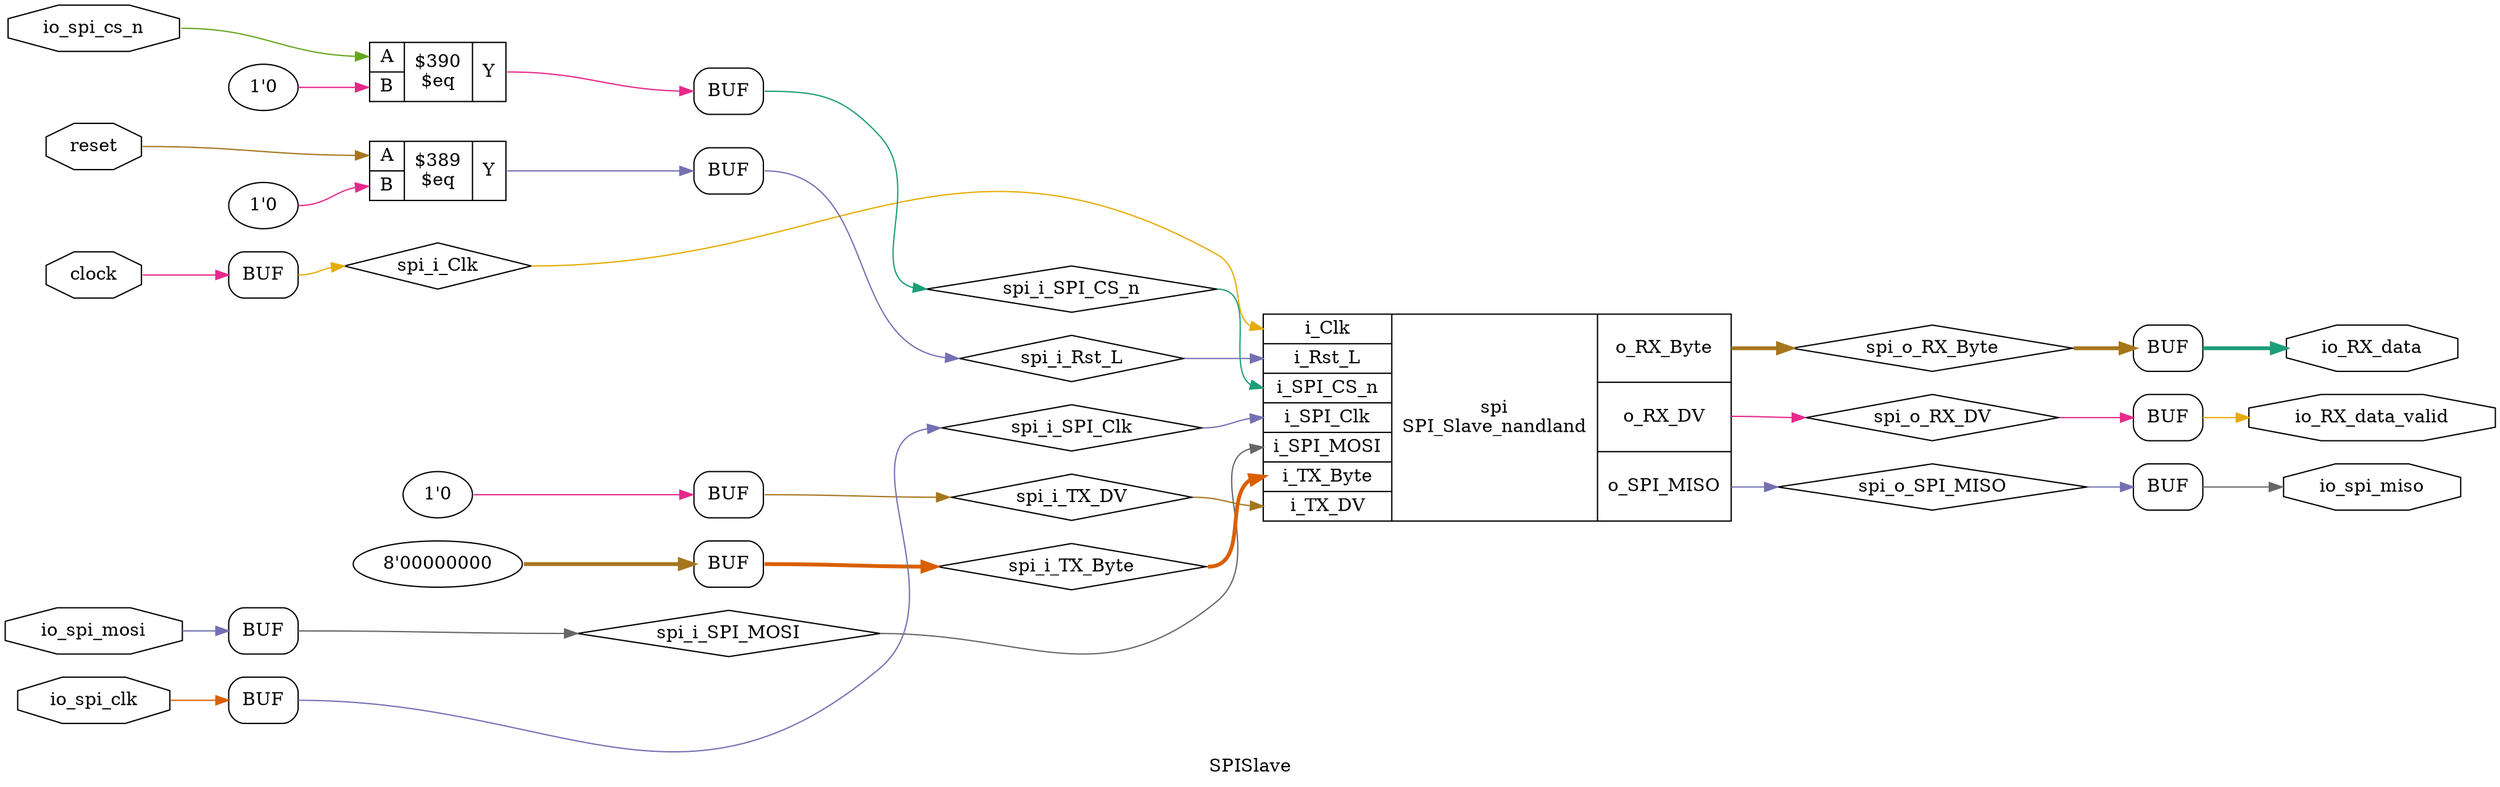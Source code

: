 digraph "SPISlave" {
label="SPISlave";
rankdir="LR";
remincross=true;
n3 [ shape=diamond, label="spi_i_SPI_CS_n", color="black", fontcolor="black" ];
n4 [ shape=diamond, label="spi_i_SPI_MOSI", color="black", fontcolor="black" ];
n5 [ shape=diamond, label="spi_o_SPI_MISO", color="black", fontcolor="black" ];
n6 [ shape=diamond, label="spi_i_SPI_Clk", color="black", fontcolor="black" ];
n7 [ shape=diamond, label="spi_i_TX_Byte", color="black", fontcolor="black" ];
n8 [ shape=diamond, label="spi_i_TX_DV", color="black", fontcolor="black" ];
n9 [ shape=diamond, label="spi_o_RX_Byte", color="black", fontcolor="black" ];
n10 [ shape=diamond, label="spi_o_RX_DV", color="black", fontcolor="black" ];
n11 [ shape=diamond, label="spi_i_Rst_L", color="black", fontcolor="black" ];
n12 [ shape=diamond, label="spi_i_Clk", color="black", fontcolor="black" ];
n13 [ shape=octagon, label="io_spi_cs_n", color="black", fontcolor="black" ];
n14 [ shape=octagon, label="io_spi_clk", color="black", fontcolor="black" ];
n15 [ shape=octagon, label="io_spi_miso", color="black", fontcolor="black" ];
n16 [ shape=octagon, label="io_spi_mosi", color="black", fontcolor="black" ];
n17 [ shape=octagon, label="io_RX_data", color="black", fontcolor="black" ];
n18 [ shape=octagon, label="io_RX_data_valid", color="black", fontcolor="black" ];
n19 [ shape=octagon, label="reset", color="black", fontcolor="black" ];
n20 [ shape=octagon, label="clock", color="black", fontcolor="black" ];
{ rank="source"; n13; n14; n16; n19; n20;}
{ rank="sink"; n15; n17; n18;}
v0 [ label="1'0" ];
c24 [ shape=record, label="{{<p21> A|<p22> B}|$390\n$eq|{<p23> Y}}" ];
v1 [ label="1'0" ];
c25 [ shape=record, label="{{<p21> A|<p22> B}|$389\n$eq|{<p23> Y}}" ];
c36 [ shape=record, label="{{<p26> i_Clk|<p27> i_Rst_L|<p28> i_SPI_CS_n|<p29> i_SPI_Clk|<p30> i_SPI_MOSI|<p31> i_TX_Byte|<p32> i_TX_DV}|spi\nSPI_Slave_nandland|{<p33> o_RX_Byte|<p34> o_RX_DV|<p35> o_SPI_MISO}}" ];
x2 [shape=box, style=rounded, label="BUF"];
x3 [shape=box, style=rounded, label="BUF"];
x4 [shape=box, style=rounded, label="BUF"];
x5 [shape=box, style=rounded, label="BUF"];
x6 [shape=box, style=rounded, label="BUF"];
v7 [ label="1'0" ];
x8 [shape=box, style=rounded, label="BUF"];
v9 [ label="8'00000000" ];
x10 [shape=box, style=rounded, label="BUF"];
x11 [shape=box, style=rounded, label="BUF"];
x12 [shape=box, style=rounded, label="BUF"];
x13 [shape=box, style=rounded, label="BUF"];
c24:p23:e -> x13:w:w [colorscheme="dark28", color="4", fontcolor="4", label=""];
c36:p34:e -> n10:w [colorscheme="dark28", color="4", fontcolor="4", label=""];
n10:e -> x2:w:w [colorscheme="dark28", color="4", fontcolor="4", label=""];
x6:e:e -> n11:w [colorscheme="dark28", color="3", fontcolor="3", label=""];
n11:e -> c36:p27:w [colorscheme="dark28", color="3", fontcolor="3", label=""];
x5:e:e -> n12:w [colorscheme="dark28", color="6", fontcolor="6", label=""];
n12:e -> c36:p26:w [colorscheme="dark28", color="6", fontcolor="6", label=""];
n13:e -> c24:p21:w [colorscheme="dark28", color="5", fontcolor="5", label=""];
n14:e -> x11:w:w [colorscheme="dark28", color="2", fontcolor="2", label=""];
x4:e:e -> n15:w [colorscheme="dark28", color="8", fontcolor="8", label=""];
n16:e -> x12:w:w [colorscheme="dark28", color="3", fontcolor="3", label=""];
x3:e:e -> n17:w [colorscheme="dark28", color="1", fontcolor="1", style="setlinewidth(3)", label=""];
x2:e:e -> n18:w [colorscheme="dark28", color="6", fontcolor="6", label=""];
n19:e -> c25:p21:w [colorscheme="dark28", color="7", fontcolor="7", label=""];
c25:p23:e -> x6:w:w [colorscheme="dark28", color="3", fontcolor="3", label=""];
n20:e -> x5:w:w [colorscheme="dark28", color="4", fontcolor="4", label=""];
x13:e:e -> n3:w [colorscheme="dark28", color="1", fontcolor="1", label=""];
n3:e -> c36:p28:w [colorscheme="dark28", color="1", fontcolor="1", label=""];
x12:e:e -> n4:w [colorscheme="dark28", color="8", fontcolor="8", label=""];
n4:e -> c36:p30:w [colorscheme="dark28", color="8", fontcolor="8", label=""];
c36:p35:e -> n5:w [colorscheme="dark28", color="3", fontcolor="3", label=""];
n5:e -> x4:w:w [colorscheme="dark28", color="3", fontcolor="3", label=""];
x11:e:e -> n6:w [colorscheme="dark28", color="3", fontcolor="3", label=""];
n6:e -> c36:p29:w [colorscheme="dark28", color="3", fontcolor="3", label=""];
x10:e:e -> n7:w [colorscheme="dark28", color="2", fontcolor="2", style="setlinewidth(3)", label=""];
n7:e -> c36:p31:w [colorscheme="dark28", color="2", fontcolor="2", style="setlinewidth(3)", label=""];
x8:e:e -> n8:w [colorscheme="dark28", color="7", fontcolor="7", label=""];
n8:e -> c36:p32:w [colorscheme="dark28", color="7", fontcolor="7", label=""];
c36:p33:e -> n9:w [colorscheme="dark28", color="7", fontcolor="7", style="setlinewidth(3)", label=""];
n9:e -> x3:w:w [colorscheme="dark28", color="7", fontcolor="7", style="setlinewidth(3)", label=""];
v0:e -> c24:p22:w [colorscheme="dark28", color="4", fontcolor="4", label=""];
v1:e -> c25:p22:w [colorscheme="dark28", color="4", fontcolor="4", label=""];
v7:e -> x8:w:w [colorscheme="dark28", color="4", fontcolor="4", label=""];
v9:e -> x10:w:w [colorscheme="dark28", color="7", fontcolor="7", style="setlinewidth(3)", label=""];
}
